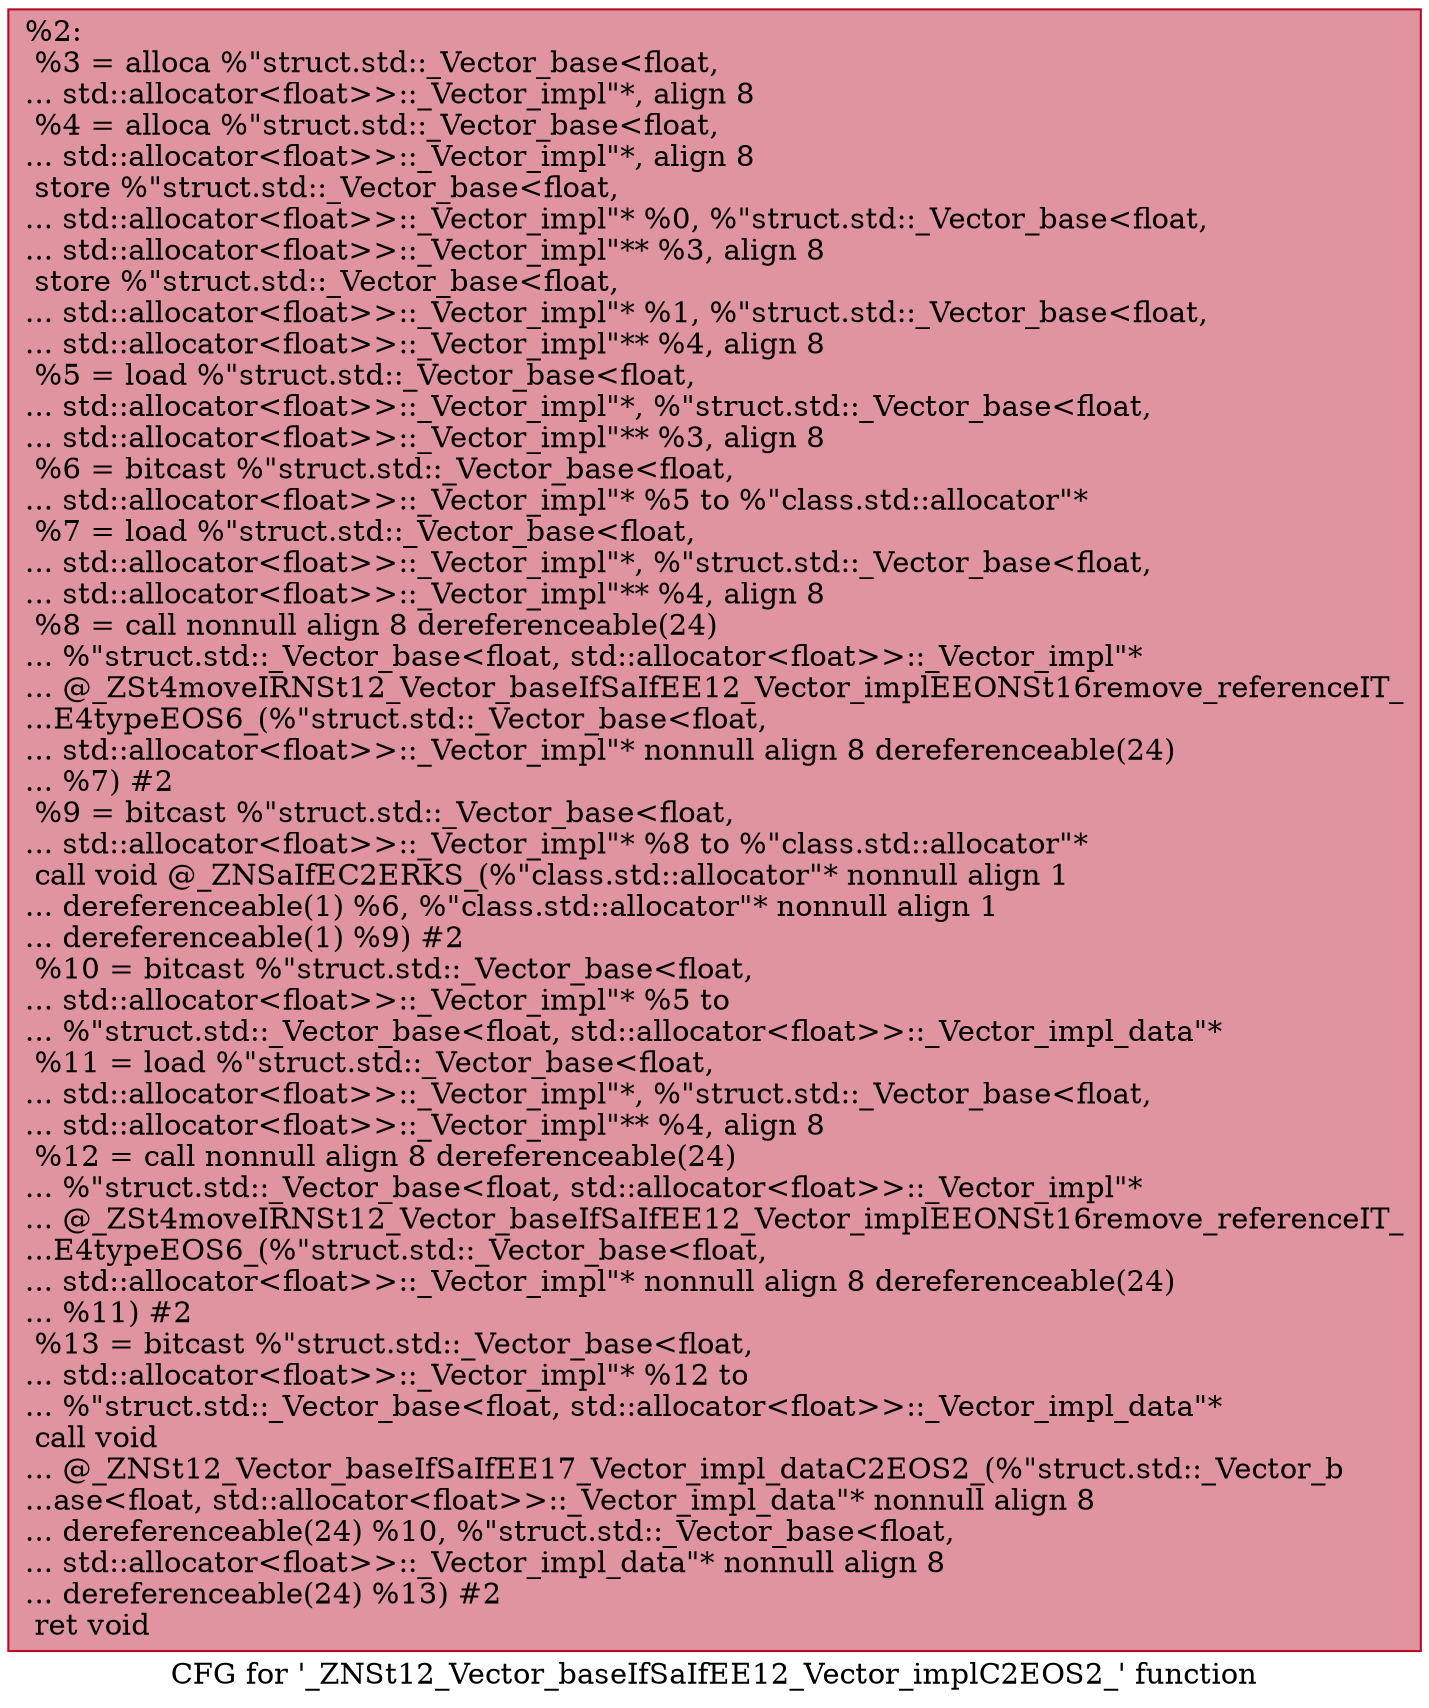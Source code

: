 digraph "CFG for '_ZNSt12_Vector_baseIfSaIfEE12_Vector_implC2EOS2_' function" {
	label="CFG for '_ZNSt12_Vector_baseIfSaIfEE12_Vector_implC2EOS2_' function";

	Node0x55c34b2de0a0 [shape=record,color="#b70d28ff", style=filled, fillcolor="#b70d2870",label="{%2:\l  %3 = alloca %\"struct.std::_Vector_base\<float,\l... std::allocator\<float\>\>::_Vector_impl\"*, align 8\l  %4 = alloca %\"struct.std::_Vector_base\<float,\l... std::allocator\<float\>\>::_Vector_impl\"*, align 8\l  store %\"struct.std::_Vector_base\<float,\l... std::allocator\<float\>\>::_Vector_impl\"* %0, %\"struct.std::_Vector_base\<float,\l... std::allocator\<float\>\>::_Vector_impl\"** %3, align 8\l  store %\"struct.std::_Vector_base\<float,\l... std::allocator\<float\>\>::_Vector_impl\"* %1, %\"struct.std::_Vector_base\<float,\l... std::allocator\<float\>\>::_Vector_impl\"** %4, align 8\l  %5 = load %\"struct.std::_Vector_base\<float,\l... std::allocator\<float\>\>::_Vector_impl\"*, %\"struct.std::_Vector_base\<float,\l... std::allocator\<float\>\>::_Vector_impl\"** %3, align 8\l  %6 = bitcast %\"struct.std::_Vector_base\<float,\l... std::allocator\<float\>\>::_Vector_impl\"* %5 to %\"class.std::allocator\"*\l  %7 = load %\"struct.std::_Vector_base\<float,\l... std::allocator\<float\>\>::_Vector_impl\"*, %\"struct.std::_Vector_base\<float,\l... std::allocator\<float\>\>::_Vector_impl\"** %4, align 8\l  %8 = call nonnull align 8 dereferenceable(24)\l... %\"struct.std::_Vector_base\<float, std::allocator\<float\>\>::_Vector_impl\"*\l... @_ZSt4moveIRNSt12_Vector_baseIfSaIfEE12_Vector_implEEONSt16remove_referenceIT_\l...E4typeEOS6_(%\"struct.std::_Vector_base\<float,\l... std::allocator\<float\>\>::_Vector_impl\"* nonnull align 8 dereferenceable(24)\l... %7) #2\l  %9 = bitcast %\"struct.std::_Vector_base\<float,\l... std::allocator\<float\>\>::_Vector_impl\"* %8 to %\"class.std::allocator\"*\l  call void @_ZNSaIfEC2ERKS_(%\"class.std::allocator\"* nonnull align 1\l... dereferenceable(1) %6, %\"class.std::allocator\"* nonnull align 1\l... dereferenceable(1) %9) #2\l  %10 = bitcast %\"struct.std::_Vector_base\<float,\l... std::allocator\<float\>\>::_Vector_impl\"* %5 to\l... %\"struct.std::_Vector_base\<float, std::allocator\<float\>\>::_Vector_impl_data\"*\l  %11 = load %\"struct.std::_Vector_base\<float,\l... std::allocator\<float\>\>::_Vector_impl\"*, %\"struct.std::_Vector_base\<float,\l... std::allocator\<float\>\>::_Vector_impl\"** %4, align 8\l  %12 = call nonnull align 8 dereferenceable(24)\l... %\"struct.std::_Vector_base\<float, std::allocator\<float\>\>::_Vector_impl\"*\l... @_ZSt4moveIRNSt12_Vector_baseIfSaIfEE12_Vector_implEEONSt16remove_referenceIT_\l...E4typeEOS6_(%\"struct.std::_Vector_base\<float,\l... std::allocator\<float\>\>::_Vector_impl\"* nonnull align 8 dereferenceable(24)\l... %11) #2\l  %13 = bitcast %\"struct.std::_Vector_base\<float,\l... std::allocator\<float\>\>::_Vector_impl\"* %12 to\l... %\"struct.std::_Vector_base\<float, std::allocator\<float\>\>::_Vector_impl_data\"*\l  call void\l... @_ZNSt12_Vector_baseIfSaIfEE17_Vector_impl_dataC2EOS2_(%\"struct.std::_Vector_b\l...ase\<float, std::allocator\<float\>\>::_Vector_impl_data\"* nonnull align 8\l... dereferenceable(24) %10, %\"struct.std::_Vector_base\<float,\l... std::allocator\<float\>\>::_Vector_impl_data\"* nonnull align 8\l... dereferenceable(24) %13) #2\l  ret void\l}"];
}
